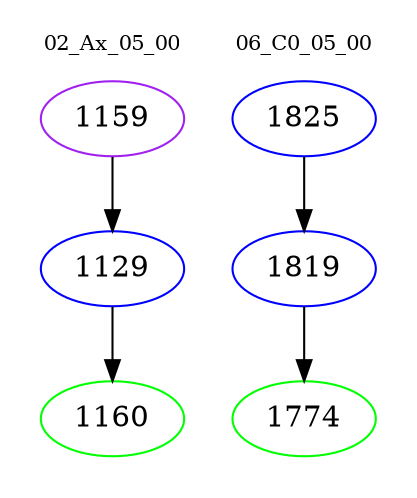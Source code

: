 digraph{
subgraph cluster_0 {
color = white
label = "02_Ax_05_00";
fontsize=10;
T0_1159 [label="1159", color="purple"]
T0_1159 -> T0_1129 [color="black"]
T0_1129 [label="1129", color="blue"]
T0_1129 -> T0_1160 [color="black"]
T0_1160 [label="1160", color="green"]
}
subgraph cluster_1 {
color = white
label = "06_C0_05_00";
fontsize=10;
T1_1825 [label="1825", color="blue"]
T1_1825 -> T1_1819 [color="black"]
T1_1819 [label="1819", color="blue"]
T1_1819 -> T1_1774 [color="black"]
T1_1774 [label="1774", color="green"]
}
}
